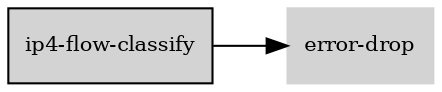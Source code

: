 digraph "ip4_flow_classify_subgraph" {
  rankdir=LR;
  node [shape=box, style=filled, fontsize=10, color=lightgray, fontcolor=black, fillcolor=lightgray];
  "ip4-flow-classify" [color=black, fontcolor=black, fillcolor=lightgray];
  edge [fontsize=8];
  "ip4-flow-classify" -> "error-drop";
}
